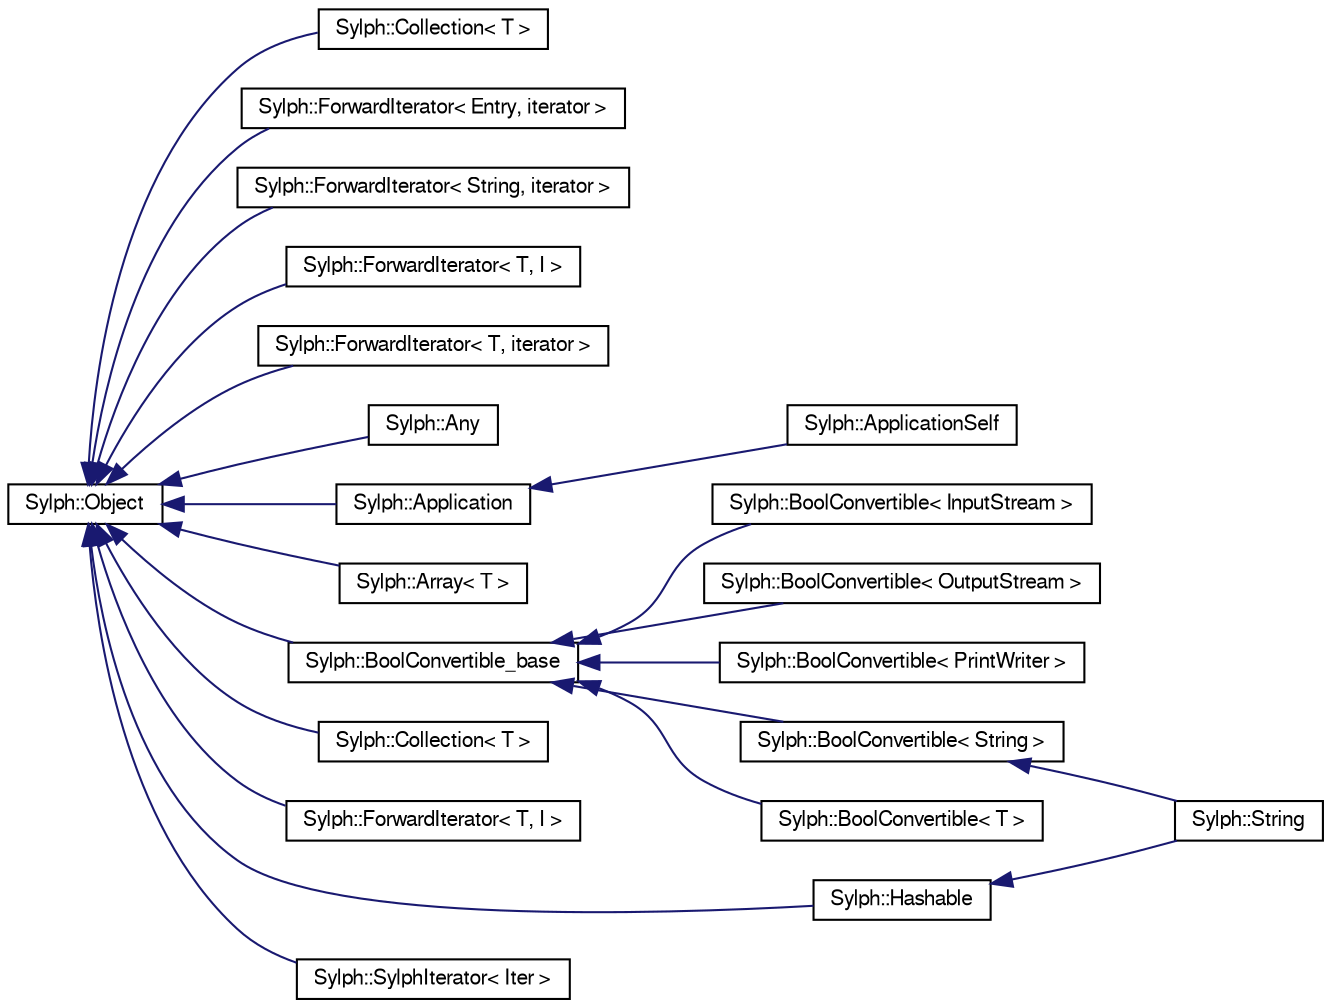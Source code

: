 digraph G
{
  edge [fontname="FreeSans",fontsize="10",labelfontname="FreeSans",labelfontsize="10"];
  node [fontname="FreeSans",fontsize="10",shape=record];
  rankdir=LR;
  Node1 [label="Sylph::Object",height=0.2,width=0.4,color="black", fillcolor="white", style="filled",URL="$class_sylph_1_1_object.html",tooltip="The root of all classes."];
  Node1 -> Node2 [dir=back,color="midnightblue",fontsize="10",style="solid",fontname="FreeSans"];
  Node2 [label="Sylph::Collection\< T \>",height=0.2,width=0.4,color="black", fillcolor="white", style="filled",URL="$class_sylph_1_1_collection.html"];
  Node1 -> Node3 [dir=back,color="midnightblue",fontsize="10",style="solid",fontname="FreeSans"];
  Node3 [label="Sylph::ForwardIterator\< Entry, iterator \>",height=0.2,width=0.4,color="black", fillcolor="white", style="filled",URL="$class_sylph_1_1_forward_iterator.html"];
  Node1 -> Node4 [dir=back,color="midnightblue",fontsize="10",style="solid",fontname="FreeSans"];
  Node4 [label="Sylph::ForwardIterator\< String, iterator \>",height=0.2,width=0.4,color="black", fillcolor="white", style="filled",URL="$class_sylph_1_1_forward_iterator.html"];
  Node1 -> Node5 [dir=back,color="midnightblue",fontsize="10",style="solid",fontname="FreeSans"];
  Node5 [label="Sylph::ForwardIterator\< T, I \>",height=0.2,width=0.4,color="black", fillcolor="white", style="filled",URL="$class_sylph_1_1_forward_iterator.html"];
  Node1 -> Node6 [dir=back,color="midnightblue",fontsize="10",style="solid",fontname="FreeSans"];
  Node6 [label="Sylph::ForwardIterator\< T, iterator \>",height=0.2,width=0.4,color="black", fillcolor="white", style="filled",URL="$class_sylph_1_1_forward_iterator.html"];
  Node1 -> Node7 [dir=back,color="midnightblue",fontsize="10",style="solid",fontname="FreeSans"];
  Node7 [label="Sylph::Any",height=0.2,width=0.4,color="black", fillcolor="white", style="filled",URL="$class_sylph_1_1_any.html",tooltip="Wrapper class for any kind of class."];
  Node1 -> Node8 [dir=back,color="midnightblue",fontsize="10",style="solid",fontname="FreeSans"];
  Node8 [label="Sylph::Application",height=0.2,width=0.4,color="black", fillcolor="white", style="filled",URL="$class_sylph_1_1_application.html",tooltip="Class representing an application."];
  Node8 -> Node9 [dir=back,color="midnightblue",fontsize="10",style="solid",fontname="FreeSans"];
  Node9 [label="Sylph::ApplicationSelf",height=0.2,width=0.4,color="black", fillcolor="white", style="filled",URL="$class_sylph_1_1_application_self.html",tooltip="An Application representing the currently running application."];
  Node1 -> Node10 [dir=back,color="midnightblue",fontsize="10",style="solid",fontname="FreeSans"];
  Node10 [label="Sylph::Array\< T \>",height=0.2,width=0.4,color="black", fillcolor="white", style="filled",URL="$class_sylph_1_1_array.html",tooltip="Array provides a safe array."];
  Node1 -> Node11 [dir=back,color="midnightblue",fontsize="10",style="solid",fontname="FreeSans"];
  Node11 [label="Sylph::BoolConvertible_base",height=0.2,width=0.4,color="black", fillcolor="white", style="filled",URL="$class_sylph_1_1_bool_convertible__base.html",tooltip="Abstract base class for BoolConvertible."];
  Node11 -> Node12 [dir=back,color="midnightblue",fontsize="10",style="solid",fontname="FreeSans"];
  Node12 [label="Sylph::BoolConvertible\< InputStream \>",height=0.2,width=0.4,color="black", fillcolor="white", style="filled",URL="$class_sylph_1_1_bool_convertible.html"];
  Node11 -> Node13 [dir=back,color="midnightblue",fontsize="10",style="solid",fontname="FreeSans"];
  Node13 [label="Sylph::BoolConvertible\< OutputStream \>",height=0.2,width=0.4,color="black", fillcolor="white", style="filled",URL="$class_sylph_1_1_bool_convertible.html"];
  Node11 -> Node14 [dir=back,color="midnightblue",fontsize="10",style="solid",fontname="FreeSans"];
  Node14 [label="Sylph::BoolConvertible\< PrintWriter \>",height=0.2,width=0.4,color="black", fillcolor="white", style="filled",URL="$class_sylph_1_1_bool_convertible.html"];
  Node11 -> Node15 [dir=back,color="midnightblue",fontsize="10",style="solid",fontname="FreeSans"];
  Node15 [label="Sylph::BoolConvertible\< String \>",height=0.2,width=0.4,color="black", fillcolor="white", style="filled",URL="$class_sylph_1_1_bool_convertible.html"];
  Node15 -> Node16 [dir=back,color="midnightblue",fontsize="10",style="solid",fontname="FreeSans"];
  Node16 [label="Sylph::String",height=0.2,width=0.4,color="black", fillcolor="white", style="filled",URL="$class_sylph_1_1_string.html",tooltip="The String class represents character strings."];
  Node11 -> Node17 [dir=back,color="midnightblue",fontsize="10",style="solid",fontname="FreeSans"];
  Node17 [label="Sylph::BoolConvertible\< T \>",height=0.2,width=0.4,color="black", fillcolor="white", style="filled",URL="$class_sylph_1_1_bool_convertible.html",tooltip="Implementation of the Safe Bool Idiom."];
  Node1 -> Node18 [dir=back,color="midnightblue",fontsize="10",style="solid",fontname="FreeSans"];
  Node18 [label="Sylph::Collection\< T \>",height=0.2,width=0.4,color="black", fillcolor="white", style="filled",URL="$class_sylph_1_1_collection.html",tooltip="A Collection represents a group of objects, known as its elements."];
  Node1 -> Node19 [dir=back,color="midnightblue",fontsize="10",style="solid",fontname="FreeSans"];
  Node19 [label="Sylph::ForwardIterator\< T, I \>",height=0.2,width=0.4,color="black", fillcolor="white", style="filled",URL="$class_sylph_1_1_forward_iterator.html",tooltip="Facade used to simplify usage of forward iterators."];
  Node1 -> Node20 [dir=back,color="midnightblue",fontsize="10",style="solid",fontname="FreeSans"];
  Node20 [label="Sylph::Hashable",height=0.2,width=0.4,color="black", fillcolor="white", style="filled",URL="$class_sylph_1_1_hashable.html",tooltip="Interface to indicate this object provides its own hashCode function."];
  Node20 -> Node16 [dir=back,color="midnightblue",fontsize="10",style="solid",fontname="FreeSans"];
  Node1 -> Node21 [dir=back,color="midnightblue",fontsize="10",style="solid",fontname="FreeSans"];
  Node21 [label="Sylph::SylphIterator\< Iter \>",height=0.2,width=0.4,color="black", fillcolor="white", style="filled",URL="$class_sylph_1_1_sylph_iterator.html",tooltip="SylphIterator provides a easier-to-use wrapper around STL iterators."];
}
